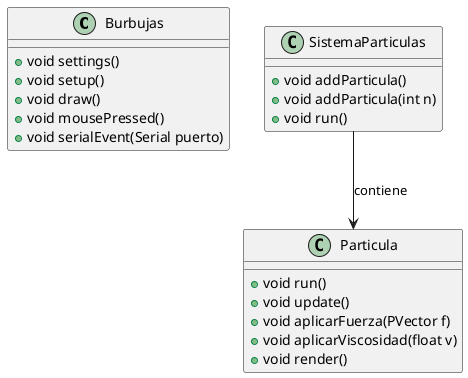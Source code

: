 @startuml classes_processing

' Declaración de las clases en Processing
class Burbujas {
    +void settings()
    +void setup()
    +void draw()
    +void mousePressed()
    +void serialEvent(Serial puerto)
}

class Particula {
    +void run()
    +void update()
    +void aplicarFuerza(PVector f)
    +void aplicarViscosidad(float v)
    +void render()
}

class SistemaParticulas {
    +void addParticula()
    +void addParticula(int n)
    +void run()
}

' Relaciones entre las clases
SistemaParticulas --> Particula : contiene

@enduml

